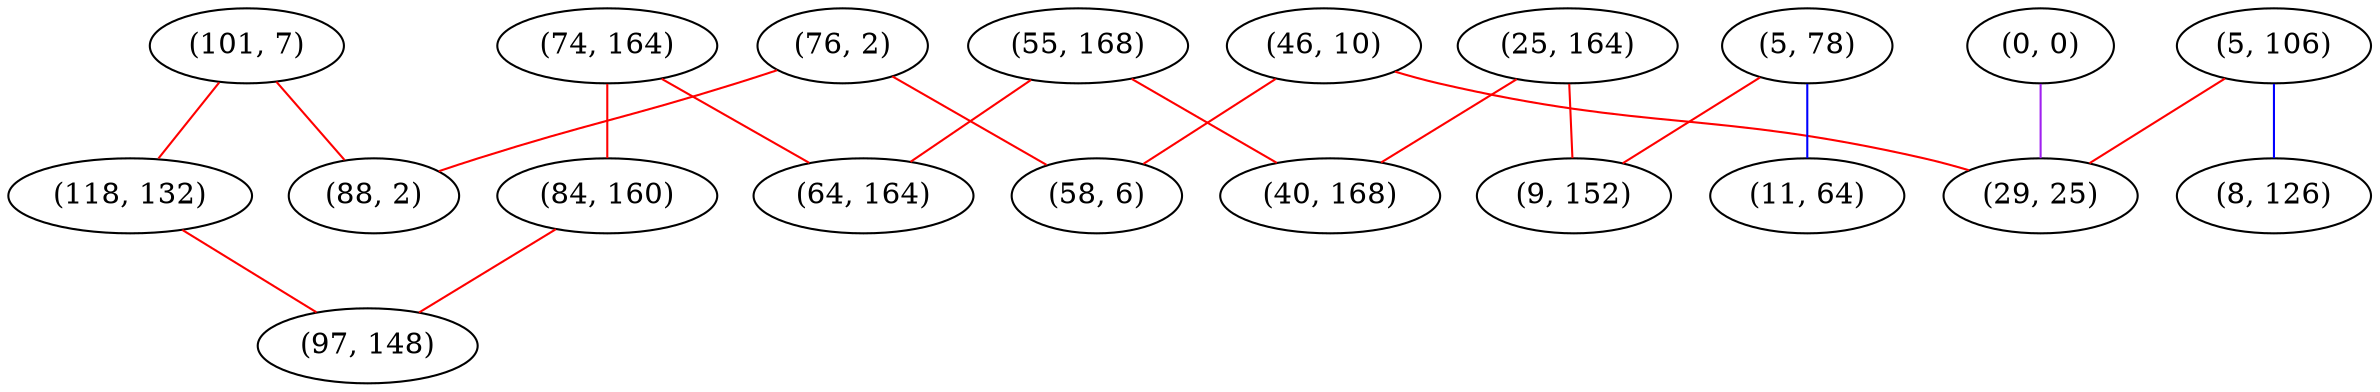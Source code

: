 graph "" {
"(76, 2)";
"(46, 10)";
"(5, 106)";
"(74, 164)";
"(25, 164)";
"(8, 126)";
"(101, 7)";
"(55, 168)";
"(0, 0)";
"(84, 160)";
"(5, 78)";
"(118, 132)";
"(11, 64)";
"(40, 168)";
"(88, 2)";
"(64, 164)";
"(29, 25)";
"(9, 152)";
"(58, 6)";
"(97, 148)";
"(76, 2)" -- "(58, 6)"  [color=red, key=0, weight=1];
"(76, 2)" -- "(88, 2)"  [color=red, key=0, weight=1];
"(46, 10)" -- "(29, 25)"  [color=red, key=0, weight=1];
"(46, 10)" -- "(58, 6)"  [color=red, key=0, weight=1];
"(5, 106)" -- "(29, 25)"  [color=red, key=0, weight=1];
"(5, 106)" -- "(8, 126)"  [color=blue, key=0, weight=3];
"(74, 164)" -- "(84, 160)"  [color=red, key=0, weight=1];
"(74, 164)" -- "(64, 164)"  [color=red, key=0, weight=1];
"(25, 164)" -- "(9, 152)"  [color=red, key=0, weight=1];
"(25, 164)" -- "(40, 168)"  [color=red, key=0, weight=1];
"(101, 7)" -- "(118, 132)"  [color=red, key=0, weight=1];
"(101, 7)" -- "(88, 2)"  [color=red, key=0, weight=1];
"(55, 168)" -- "(40, 168)"  [color=red, key=0, weight=1];
"(55, 168)" -- "(64, 164)"  [color=red, key=0, weight=1];
"(0, 0)" -- "(29, 25)"  [color=purple, key=0, weight=4];
"(84, 160)" -- "(97, 148)"  [color=red, key=0, weight=1];
"(5, 78)" -- "(11, 64)"  [color=blue, key=0, weight=3];
"(5, 78)" -- "(9, 152)"  [color=red, key=0, weight=1];
"(118, 132)" -- "(97, 148)"  [color=red, key=0, weight=1];
}

